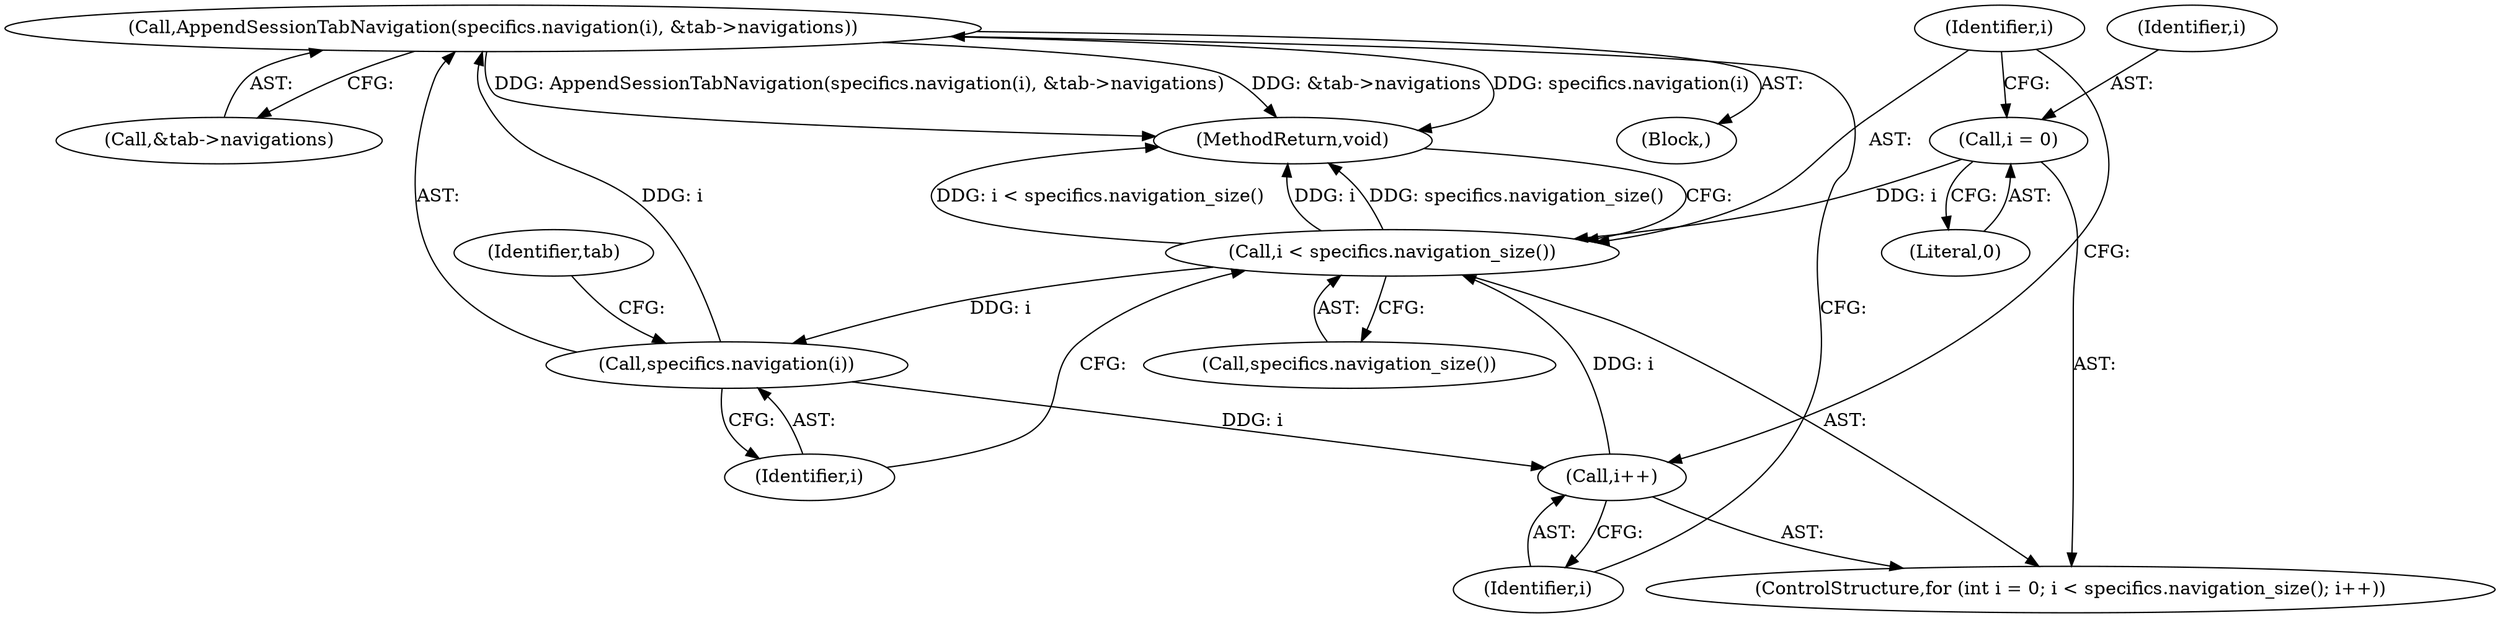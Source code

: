 digraph "0_Chrome_19190765882e272a6a2162c89acdb29110f7e3cf_9@pointer" {
"1000160" [label="(Call,AppendSessionTabNavigation(specifics.navigation(i), &tab->navigations))"];
"1000161" [label="(Call,specifics.navigation(i))"];
"1000154" [label="(Call,i < specifics.navigation_size())"];
"1000151" [label="(Call,i = 0)"];
"1000157" [label="(Call,i++)"];
"1000167" [label="(MethodReturn,void)"];
"1000156" [label="(Call,specifics.navigation_size())"];
"1000152" [label="(Identifier,i)"];
"1000155" [label="(Identifier,i)"];
"1000159" [label="(Block,)"];
"1000154" [label="(Call,i < specifics.navigation_size())"];
"1000160" [label="(Call,AppendSessionTabNavigation(specifics.navigation(i), &tab->navigations))"];
"1000162" [label="(Identifier,i)"];
"1000165" [label="(Identifier,tab)"];
"1000149" [label="(ControlStructure,for (int i = 0; i < specifics.navigation_size(); i++))"];
"1000161" [label="(Call,specifics.navigation(i))"];
"1000158" [label="(Identifier,i)"];
"1000153" [label="(Literal,0)"];
"1000163" [label="(Call,&tab->navigations)"];
"1000151" [label="(Call,i = 0)"];
"1000157" [label="(Call,i++)"];
"1000160" -> "1000159"  [label="AST: "];
"1000160" -> "1000163"  [label="CFG: "];
"1000161" -> "1000160"  [label="AST: "];
"1000163" -> "1000160"  [label="AST: "];
"1000158" -> "1000160"  [label="CFG: "];
"1000160" -> "1000167"  [label="DDG: AppendSessionTabNavigation(specifics.navigation(i), &tab->navigations)"];
"1000160" -> "1000167"  [label="DDG: &tab->navigations"];
"1000160" -> "1000167"  [label="DDG: specifics.navigation(i)"];
"1000161" -> "1000160"  [label="DDG: i"];
"1000161" -> "1000162"  [label="CFG: "];
"1000162" -> "1000161"  [label="AST: "];
"1000165" -> "1000161"  [label="CFG: "];
"1000161" -> "1000157"  [label="DDG: i"];
"1000154" -> "1000161"  [label="DDG: i"];
"1000154" -> "1000149"  [label="AST: "];
"1000154" -> "1000156"  [label="CFG: "];
"1000155" -> "1000154"  [label="AST: "];
"1000156" -> "1000154"  [label="AST: "];
"1000162" -> "1000154"  [label="CFG: "];
"1000167" -> "1000154"  [label="CFG: "];
"1000154" -> "1000167"  [label="DDG: i < specifics.navigation_size()"];
"1000154" -> "1000167"  [label="DDG: i"];
"1000154" -> "1000167"  [label="DDG: specifics.navigation_size()"];
"1000151" -> "1000154"  [label="DDG: i"];
"1000157" -> "1000154"  [label="DDG: i"];
"1000151" -> "1000149"  [label="AST: "];
"1000151" -> "1000153"  [label="CFG: "];
"1000152" -> "1000151"  [label="AST: "];
"1000153" -> "1000151"  [label="AST: "];
"1000155" -> "1000151"  [label="CFG: "];
"1000157" -> "1000149"  [label="AST: "];
"1000157" -> "1000158"  [label="CFG: "];
"1000158" -> "1000157"  [label="AST: "];
"1000155" -> "1000157"  [label="CFG: "];
}
